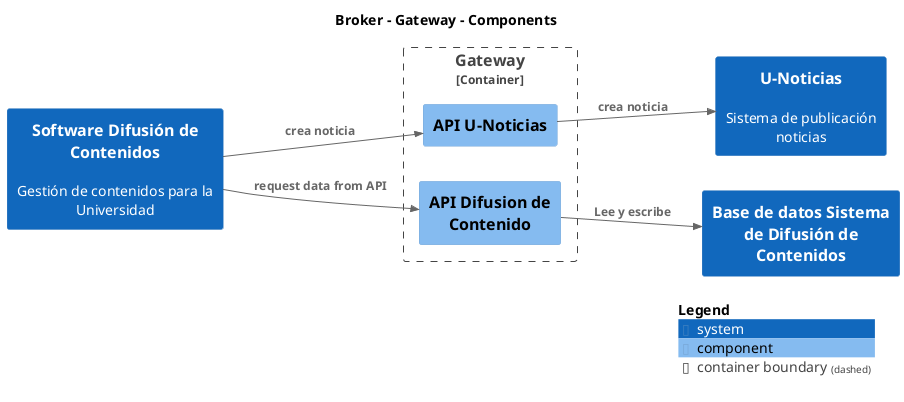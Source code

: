 @startuml
set separator none
title Broker - Gateway - Components

left to right direction

!include <C4/C4>
!include <C4/C4_Context>
!include <C4/C4_Component>

skinparam svgDimensionStyle false
skinparam preserveAspectRatio meet
System(SoftwareDifusióndeContenidos, "Software Difusión de Contenidos", "Gestión de contenidos para la Universidad", $tags="")[[../../software-difusión-de-contenidos/context/]]
System(UNoticias, "U-Noticias", "Sistema de publicación noticias", $tags="")[[../../u-noticias/context/]]
System(BasededatosSistemadeDifusióndeContenidos, "Base de datos Sistema de Difusión de Contenidos", "", $tags="")[[../../base-de-datos-sistema-de-difusión-de-contenidos/context/]]

Container_Boundary("Broker.Gateway_boundary", "Gateway", $tags="") {
  Component(Broker.Gateway.APIUNoticias, "API U-Noticias", "", $tags="")
  Component(Broker.Gateway.APIDifusiondeContenido, "API Difusion de Contenido", "", $tags="")
}

Rel_D(Broker.Gateway.APIUNoticias, UNoticias, "crea noticia", $tags="")
Rel_D(SoftwareDifusióndeContenidos, Broker.Gateway.APIDifusiondeContenido, "request data from API", $tags="")
Rel_D(Broker.Gateway.APIDifusiondeContenido, BasededatosSistemadeDifusióndeContenidos, "Lee y escribe", $tags="")
Rel_D(SoftwareDifusióndeContenidos, Broker.Gateway.APIUNoticias, "crea noticia", $tags="")

SHOW_LEGEND(true)
@enduml
